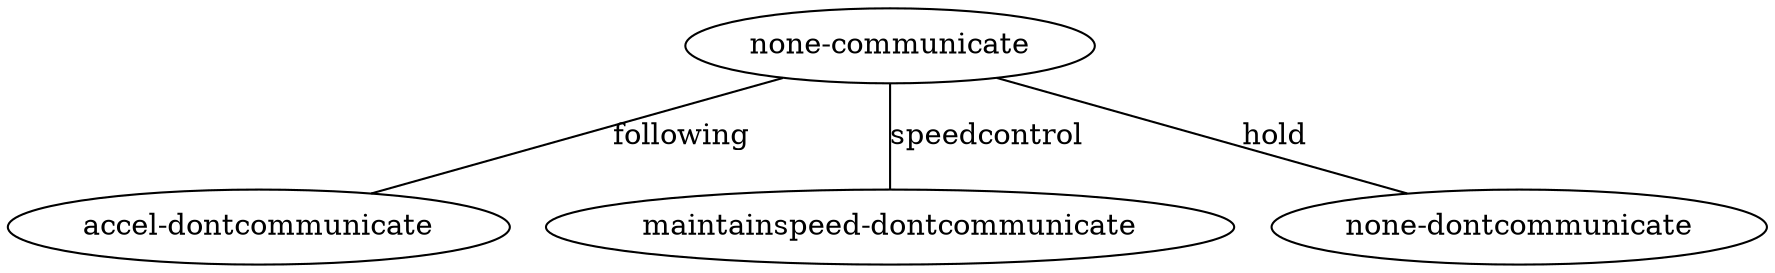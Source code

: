 digraph machine_tree {
edge [dir=none];
node0 [ label = "none-communicate" ];
node1 [ label = "accel-dontcommunicate" ];
node2 [ label = "maintainspeed-dontcommunicate" ];
node3 [ label = "none-dontcommunicate" ];
node0 -> node1 [label="following"];
node0 -> node2 [label="speedcontrol"];
node0 -> node3 [label="hold"];
}